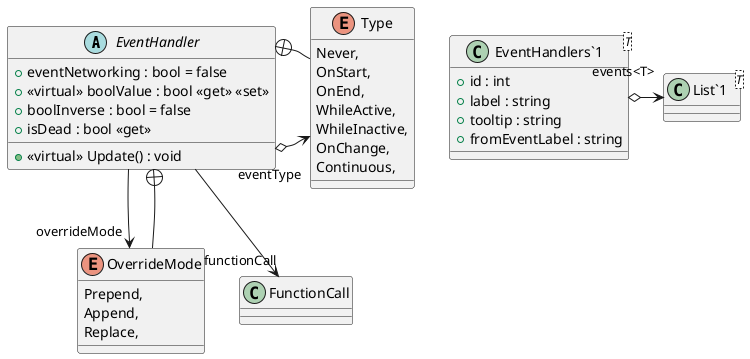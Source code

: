 @startuml
abstract class EventHandler {
    + eventNetworking : bool = false
    + <<virtual>> boolValue : bool <<get>> <<set>>
    + boolInverse : bool = false
    + <<virtual>> Update() : void
    + isDead : bool <<get>>
}
class "EventHandlers`1"<T> {
    + id : int
    + label : string
    + tooltip : string
    + fromEventLabel : string
}
enum Type {
    Never,
    OnStart,
    OnEnd,
    WhileActive,
    WhileInactive,
    OnChange,
    Continuous,
}
enum OverrideMode {
    Prepend,
    Append,
    Replace,
}
class "List`1"<T> {
}
EventHandler o-> "eventType" Type
EventHandler --> "functionCall" FunctionCall
EventHandler --> "overrideMode" OverrideMode
"EventHandlers`1" o-> "events<T>" "List`1"
EventHandler +-- Type
EventHandler +-- OverrideMode
@enduml
